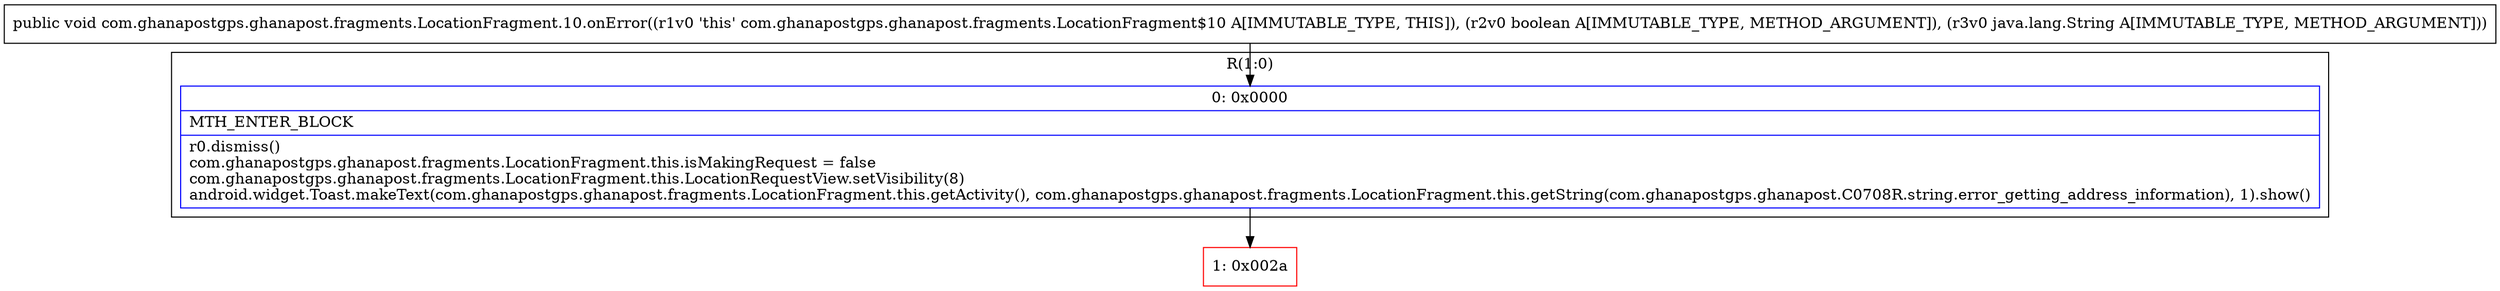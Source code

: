 digraph "CFG forcom.ghanapostgps.ghanapost.fragments.LocationFragment.10.onError(ZLjava\/lang\/String;)V" {
subgraph cluster_Region_1367013735 {
label = "R(1:0)";
node [shape=record,color=blue];
Node_0 [shape=record,label="{0\:\ 0x0000|MTH_ENTER_BLOCK\l|r0.dismiss()\lcom.ghanapostgps.ghanapost.fragments.LocationFragment.this.isMakingRequest = false\lcom.ghanapostgps.ghanapost.fragments.LocationFragment.this.LocationRequestView.setVisibility(8)\landroid.widget.Toast.makeText(com.ghanapostgps.ghanapost.fragments.LocationFragment.this.getActivity(), com.ghanapostgps.ghanapost.fragments.LocationFragment.this.getString(com.ghanapostgps.ghanapost.C0708R.string.error_getting_address_information), 1).show()\l}"];
}
Node_1 [shape=record,color=red,label="{1\:\ 0x002a}"];
MethodNode[shape=record,label="{public void com.ghanapostgps.ghanapost.fragments.LocationFragment.10.onError((r1v0 'this' com.ghanapostgps.ghanapost.fragments.LocationFragment$10 A[IMMUTABLE_TYPE, THIS]), (r2v0 boolean A[IMMUTABLE_TYPE, METHOD_ARGUMENT]), (r3v0 java.lang.String A[IMMUTABLE_TYPE, METHOD_ARGUMENT])) }"];
MethodNode -> Node_0;
Node_0 -> Node_1;
}

